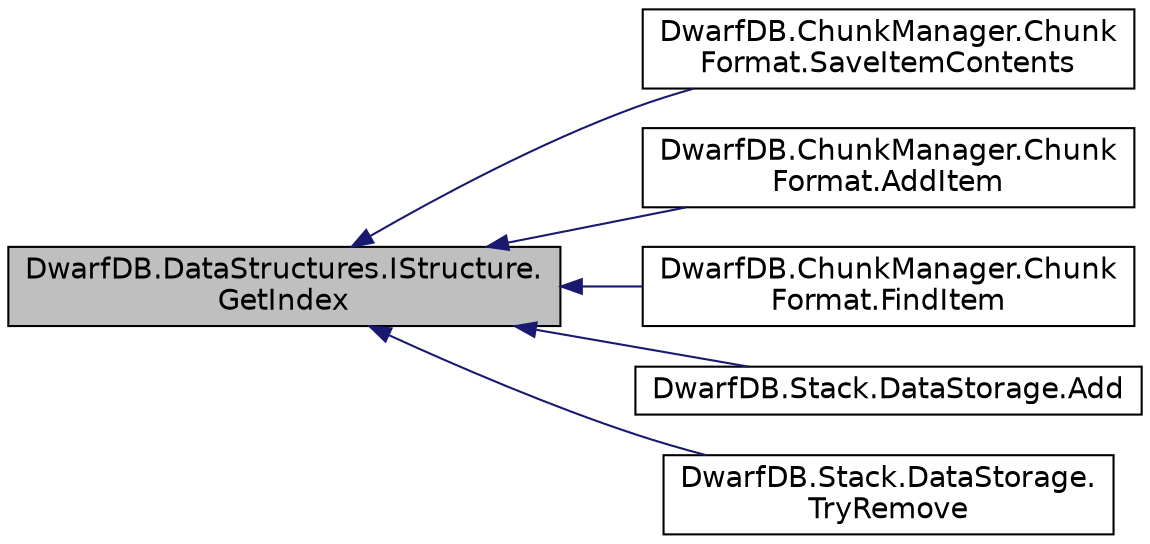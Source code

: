 digraph "DwarfDB.DataStructures.IStructure.GetIndex"
{
  edge [fontname="Helvetica",fontsize="14",labelfontname="Helvetica",labelfontsize="14"];
  node [fontname="Helvetica",fontsize="14",shape=record];
  rankdir="LR";
  Node1 [label="DwarfDB.DataStructures.IStructure.\lGetIndex",height=0.2,width=0.4,color="black", fillcolor="grey75", style="filled", fontcolor="black"];
  Node1 -> Node2 [dir="back",color="midnightblue",fontsize="14",style="solid",fontname="Helvetica"];
  Node2 [label="DwarfDB.ChunkManager.Chunk\lFormat.SaveItemContents",height=0.2,width=0.4,color="black", fillcolor="white", style="filled",URL="$d0/d17/class_dwarf_d_b_1_1_chunk_manager_1_1_chunk_format.html#a3dd7f5165312f0c25bad3a1a6095f0ff",tooltip="Saving an existant item to a chunk file in multithread mode "];
  Node1 -> Node3 [dir="back",color="midnightblue",fontsize="14",style="solid",fontname="Helvetica"];
  Node3 [label="DwarfDB.ChunkManager.Chunk\lFormat.AddItem",height=0.2,width=0.4,color="black", fillcolor="white", style="filled",URL="$d0/d17/class_dwarf_d_b_1_1_chunk_manager_1_1_chunk_format.html#a9663f0a48d213334ce055d5e13a620a9",tooltip="Adding a new item to a chunk file in multithread mode "];
  Node1 -> Node4 [dir="back",color="midnightblue",fontsize="14",style="solid",fontname="Helvetica"];
  Node4 [label="DwarfDB.ChunkManager.Chunk\lFormat.FindItem",height=0.2,width=0.4,color="black", fillcolor="white", style="filled",URL="$d0/d17/class_dwarf_d_b_1_1_chunk_manager_1_1_chunk_format.html#a5e2d2e7cbbe31bd441e8446836b61a66"];
  Node1 -> Node5 [dir="back",color="midnightblue",fontsize="14",style="solid",fontname="Helvetica"];
  Node5 [label="DwarfDB.Stack.DataStorage.Add",height=0.2,width=0.4,color="black", fillcolor="white", style="filled",URL="$d5/d03/class_dwarf_d_b_1_1_stack_1_1_data_storage.html#a707eb57d49ab8dfe19352572db9ea98f"];
  Node1 -> Node6 [dir="back",color="midnightblue",fontsize="14",style="solid",fontname="Helvetica"];
  Node6 [label="DwarfDB.Stack.DataStorage.\lTryRemove",height=0.2,width=0.4,color="black", fillcolor="white", style="filled",URL="$d5/d03/class_dwarf_d_b_1_1_stack_1_1_data_storage.html#a9ba0138698756facd790fae1d842a2c0"];
}

